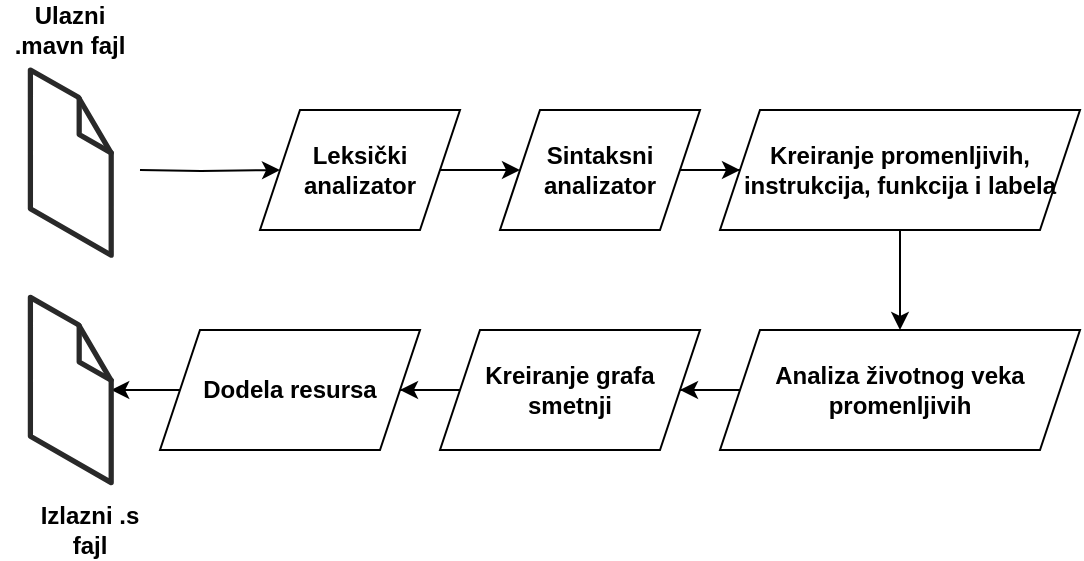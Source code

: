 <mxfile version="14.7.3" type="device"><diagram id="CTnuD59p34I5imaiqFS4" name="Page-1"><mxGraphModel dx="1808" dy="526" grid="1" gridSize="10" guides="1" tooltips="1" connect="1" arrows="1" fold="1" page="1" pageScale="1" pageWidth="827" pageHeight="1169" math="0" shadow="0"><root><mxCell id="0"/><mxCell id="1" parent="0"/><mxCell id="uECaAV_uyCb-lPfekCun-4" value="" style="edgeStyle=orthogonalEdgeStyle;rounded=0;orthogonalLoop=1;jettySize=auto;html=1;" parent="1" source="uECaAV_uyCb-lPfekCun-1" target="uECaAV_uyCb-lPfekCun-3" edge="1"><mxGeometry relative="1" as="geometry"/></mxCell><mxCell id="uECaAV_uyCb-lPfekCun-1" value="Leksički analizator" style="shape=parallelogram;perimeter=parallelogramPerimeter;whiteSpace=wrap;html=1;fixedSize=1;fontStyle=1" parent="1" vertex="1"><mxGeometry x="110" y="220" width="100" height="60" as="geometry"/></mxCell><mxCell id="uECaAV_uyCb-lPfekCun-9" value="" style="edgeStyle=orthogonalEdgeStyle;rounded=0;orthogonalLoop=1;jettySize=auto;html=1;" parent="1" source="uECaAV_uyCb-lPfekCun-3" target="uECaAV_uyCb-lPfekCun-8" edge="1"><mxGeometry relative="1" as="geometry"/></mxCell><mxCell id="uECaAV_uyCb-lPfekCun-3" value="Sintaksni analizator" style="shape=parallelogram;perimeter=parallelogramPerimeter;whiteSpace=wrap;html=1;fixedSize=1;fontStyle=1" parent="1" vertex="1"><mxGeometry x="230" y="220" width="100" height="60" as="geometry"/></mxCell><mxCell id="uECaAV_uyCb-lPfekCun-6" value="" style="edgeStyle=orthogonalEdgeStyle;rounded=0;orthogonalLoop=1;jettySize=auto;html=1;" parent="1" target="uECaAV_uyCb-lPfekCun-1" edge="1"><mxGeometry relative="1" as="geometry"><mxPoint x="50" y="250" as="sourcePoint"/></mxGeometry></mxCell><mxCell id="uECaAV_uyCb-lPfekCun-7" value="Ulazni .mavn fajl" style="text;html=1;strokeColor=none;fillColor=none;align=center;verticalAlign=middle;whiteSpace=wrap;rounded=0;fontStyle=1" parent="1" vertex="1"><mxGeometry x="-19.6" y="170" width="70" height="20" as="geometry"/></mxCell><mxCell id="uECaAV_uyCb-lPfekCun-11" value="" style="edgeStyle=orthogonalEdgeStyle;rounded=0;orthogonalLoop=1;jettySize=auto;html=1;" parent="1" source="uECaAV_uyCb-lPfekCun-8" target="uECaAV_uyCb-lPfekCun-10" edge="1"><mxGeometry relative="1" as="geometry"/></mxCell><mxCell id="uECaAV_uyCb-lPfekCun-8" value="Kreiranje promenljivih, instrukcija, funkcija i labela" style="shape=parallelogram;perimeter=parallelogramPerimeter;whiteSpace=wrap;html=1;fixedSize=1;fontStyle=1" parent="1" vertex="1"><mxGeometry x="340" y="220" width="180" height="60" as="geometry"/></mxCell><mxCell id="uECaAV_uyCb-lPfekCun-13" value="" style="edgeStyle=orthogonalEdgeStyle;rounded=0;orthogonalLoop=1;jettySize=auto;html=1;" parent="1" source="uECaAV_uyCb-lPfekCun-10" target="uECaAV_uyCb-lPfekCun-12" edge="1"><mxGeometry relative="1" as="geometry"/></mxCell><mxCell id="uECaAV_uyCb-lPfekCun-10" value="Analiza životnog veka promenljivih" style="shape=parallelogram;perimeter=parallelogramPerimeter;whiteSpace=wrap;html=1;fixedSize=1;fontStyle=1" parent="1" vertex="1"><mxGeometry x="340" y="330" width="180" height="60" as="geometry"/></mxCell><mxCell id="uECaAV_uyCb-lPfekCun-15" value="" style="edgeStyle=orthogonalEdgeStyle;rounded=0;orthogonalLoop=1;jettySize=auto;html=1;" parent="1" source="uECaAV_uyCb-lPfekCun-12" target="uECaAV_uyCb-lPfekCun-14" edge="1"><mxGeometry relative="1" as="geometry"/></mxCell><mxCell id="uECaAV_uyCb-lPfekCun-12" value="Kreiranje grafa smetnji" style="shape=parallelogram;perimeter=parallelogramPerimeter;whiteSpace=wrap;html=1;fixedSize=1;fontStyle=1" parent="1" vertex="1"><mxGeometry x="200" y="330" width="130" height="60" as="geometry"/></mxCell><mxCell id="uECaAV_uyCb-lPfekCun-18" value="" style="edgeStyle=orthogonalEdgeStyle;rounded=0;orthogonalLoop=1;jettySize=auto;html=1;" parent="1" source="uECaAV_uyCb-lPfekCun-14" target="uECaAV_uyCb-lPfekCun-17" edge="1"><mxGeometry relative="1" as="geometry"/></mxCell><mxCell id="uECaAV_uyCb-lPfekCun-14" value="Dodela resursa" style="shape=parallelogram;perimeter=parallelogramPerimeter;whiteSpace=wrap;html=1;fixedSize=1;fontStyle=1" parent="1" vertex="1"><mxGeometry x="60" y="330" width="130" height="60" as="geometry"/></mxCell><mxCell id="uECaAV_uyCb-lPfekCun-16" value="" style="verticalLabelPosition=bottom;html=1;verticalAlign=top;strokeWidth=1;align=center;outlineConnect=0;dashed=0;outlineConnect=0;shape=mxgraph.aws3d.file;aspect=fixed;strokeColor=#292929;" parent="1" vertex="1"><mxGeometry x="-4.8" y="200" width="40.4" height="92.61" as="geometry"/></mxCell><mxCell id="uECaAV_uyCb-lPfekCun-17" value="" style="verticalLabelPosition=bottom;html=1;verticalAlign=top;strokeWidth=1;align=center;outlineConnect=0;dashed=0;outlineConnect=0;shape=mxgraph.aws3d.file;aspect=fixed;strokeColor=#292929;" parent="1" vertex="1"><mxGeometry x="-4.8" y="313.69" width="40.4" height="92.61" as="geometry"/></mxCell><mxCell id="uECaAV_uyCb-lPfekCun-19" value="Izlazni .s fajl" style="text;html=1;strokeColor=none;fillColor=none;align=center;verticalAlign=middle;whiteSpace=wrap;rounded=0;fontStyle=1" parent="1" vertex="1"><mxGeometry x="-10.0" y="420" width="70" height="20" as="geometry"/></mxCell></root></mxGraphModel></diagram></mxfile>